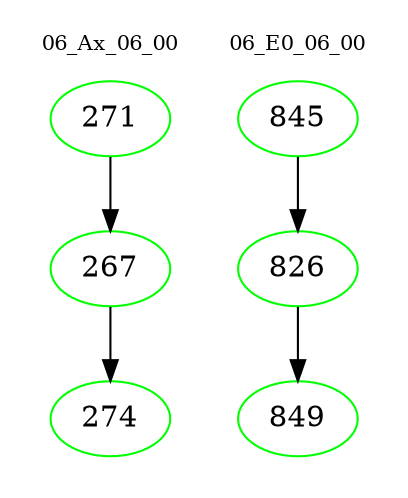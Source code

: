 digraph{
subgraph cluster_0 {
color = white
label = "06_Ax_06_00";
fontsize=10;
T0_271 [label="271", color="green"]
T0_271 -> T0_267 [color="black"]
T0_267 [label="267", color="green"]
T0_267 -> T0_274 [color="black"]
T0_274 [label="274", color="green"]
}
subgraph cluster_1 {
color = white
label = "06_E0_06_00";
fontsize=10;
T1_845 [label="845", color="green"]
T1_845 -> T1_826 [color="black"]
T1_826 [label="826", color="green"]
T1_826 -> T1_849 [color="black"]
T1_849 [label="849", color="green"]
}
}
